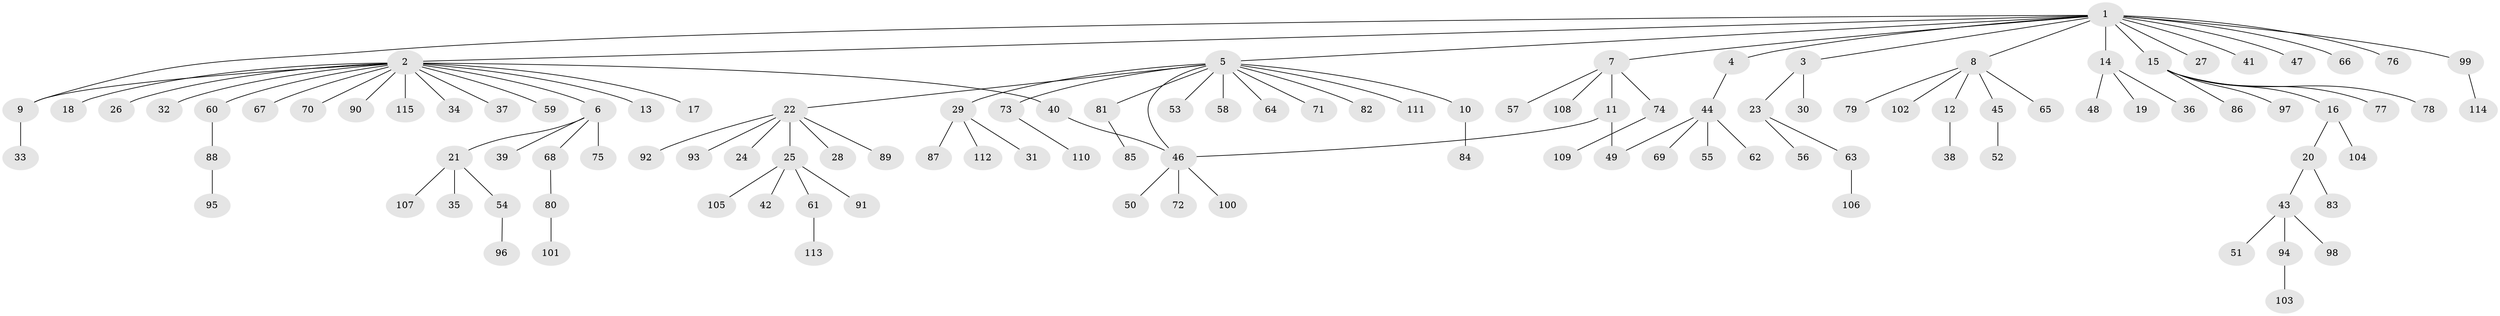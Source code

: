 // Generated by graph-tools (version 1.1) at 2025/47/03/09/25 04:47:12]
// undirected, 115 vertices, 118 edges
graph export_dot {
graph [start="1"]
  node [color=gray90,style=filled];
  1;
  2;
  3;
  4;
  5;
  6;
  7;
  8;
  9;
  10;
  11;
  12;
  13;
  14;
  15;
  16;
  17;
  18;
  19;
  20;
  21;
  22;
  23;
  24;
  25;
  26;
  27;
  28;
  29;
  30;
  31;
  32;
  33;
  34;
  35;
  36;
  37;
  38;
  39;
  40;
  41;
  42;
  43;
  44;
  45;
  46;
  47;
  48;
  49;
  50;
  51;
  52;
  53;
  54;
  55;
  56;
  57;
  58;
  59;
  60;
  61;
  62;
  63;
  64;
  65;
  66;
  67;
  68;
  69;
  70;
  71;
  72;
  73;
  74;
  75;
  76;
  77;
  78;
  79;
  80;
  81;
  82;
  83;
  84;
  85;
  86;
  87;
  88;
  89;
  90;
  91;
  92;
  93;
  94;
  95;
  96;
  97;
  98;
  99;
  100;
  101;
  102;
  103;
  104;
  105;
  106;
  107;
  108;
  109;
  110;
  111;
  112;
  113;
  114;
  115;
  1 -- 2;
  1 -- 3;
  1 -- 4;
  1 -- 5;
  1 -- 7;
  1 -- 8;
  1 -- 9;
  1 -- 14;
  1 -- 15;
  1 -- 27;
  1 -- 41;
  1 -- 47;
  1 -- 66;
  1 -- 76;
  1 -- 99;
  2 -- 6;
  2 -- 9;
  2 -- 13;
  2 -- 17;
  2 -- 18;
  2 -- 26;
  2 -- 32;
  2 -- 34;
  2 -- 37;
  2 -- 40;
  2 -- 59;
  2 -- 60;
  2 -- 67;
  2 -- 70;
  2 -- 90;
  2 -- 115;
  3 -- 23;
  3 -- 30;
  4 -- 44;
  5 -- 10;
  5 -- 22;
  5 -- 29;
  5 -- 46;
  5 -- 53;
  5 -- 58;
  5 -- 64;
  5 -- 71;
  5 -- 73;
  5 -- 81;
  5 -- 82;
  5 -- 111;
  6 -- 21;
  6 -- 39;
  6 -- 68;
  6 -- 75;
  7 -- 11;
  7 -- 57;
  7 -- 74;
  7 -- 108;
  8 -- 12;
  8 -- 45;
  8 -- 65;
  8 -- 79;
  8 -- 102;
  9 -- 33;
  10 -- 84;
  11 -- 46;
  11 -- 49;
  12 -- 38;
  14 -- 19;
  14 -- 36;
  14 -- 48;
  15 -- 16;
  15 -- 77;
  15 -- 78;
  15 -- 86;
  15 -- 97;
  16 -- 20;
  16 -- 104;
  20 -- 43;
  20 -- 83;
  21 -- 35;
  21 -- 54;
  21 -- 107;
  22 -- 24;
  22 -- 25;
  22 -- 28;
  22 -- 89;
  22 -- 92;
  22 -- 93;
  23 -- 56;
  23 -- 63;
  25 -- 42;
  25 -- 61;
  25 -- 91;
  25 -- 105;
  29 -- 31;
  29 -- 87;
  29 -- 112;
  40 -- 46;
  43 -- 51;
  43 -- 94;
  43 -- 98;
  44 -- 49;
  44 -- 55;
  44 -- 62;
  44 -- 69;
  45 -- 52;
  46 -- 50;
  46 -- 72;
  46 -- 100;
  54 -- 96;
  60 -- 88;
  61 -- 113;
  63 -- 106;
  68 -- 80;
  73 -- 110;
  74 -- 109;
  80 -- 101;
  81 -- 85;
  88 -- 95;
  94 -- 103;
  99 -- 114;
}
